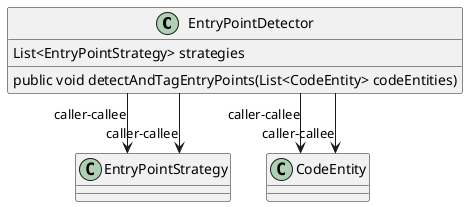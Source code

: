 @startuml
skinparam linetype Ortho
class EntryPointDetector {
    List<EntryPointStrategy> strategies
    public void detectAndTagEntryPoints(List<CodeEntity> codeEntities)
}
EntryPointDetector --> EntryPointStrategy : caller-callee
EntryPointDetector --> CodeEntity : caller-callee
EntryPointDetector --> CodeEntity : caller-callee
EntryPointDetector --> EntryPointStrategy : caller-callee
@enduml
